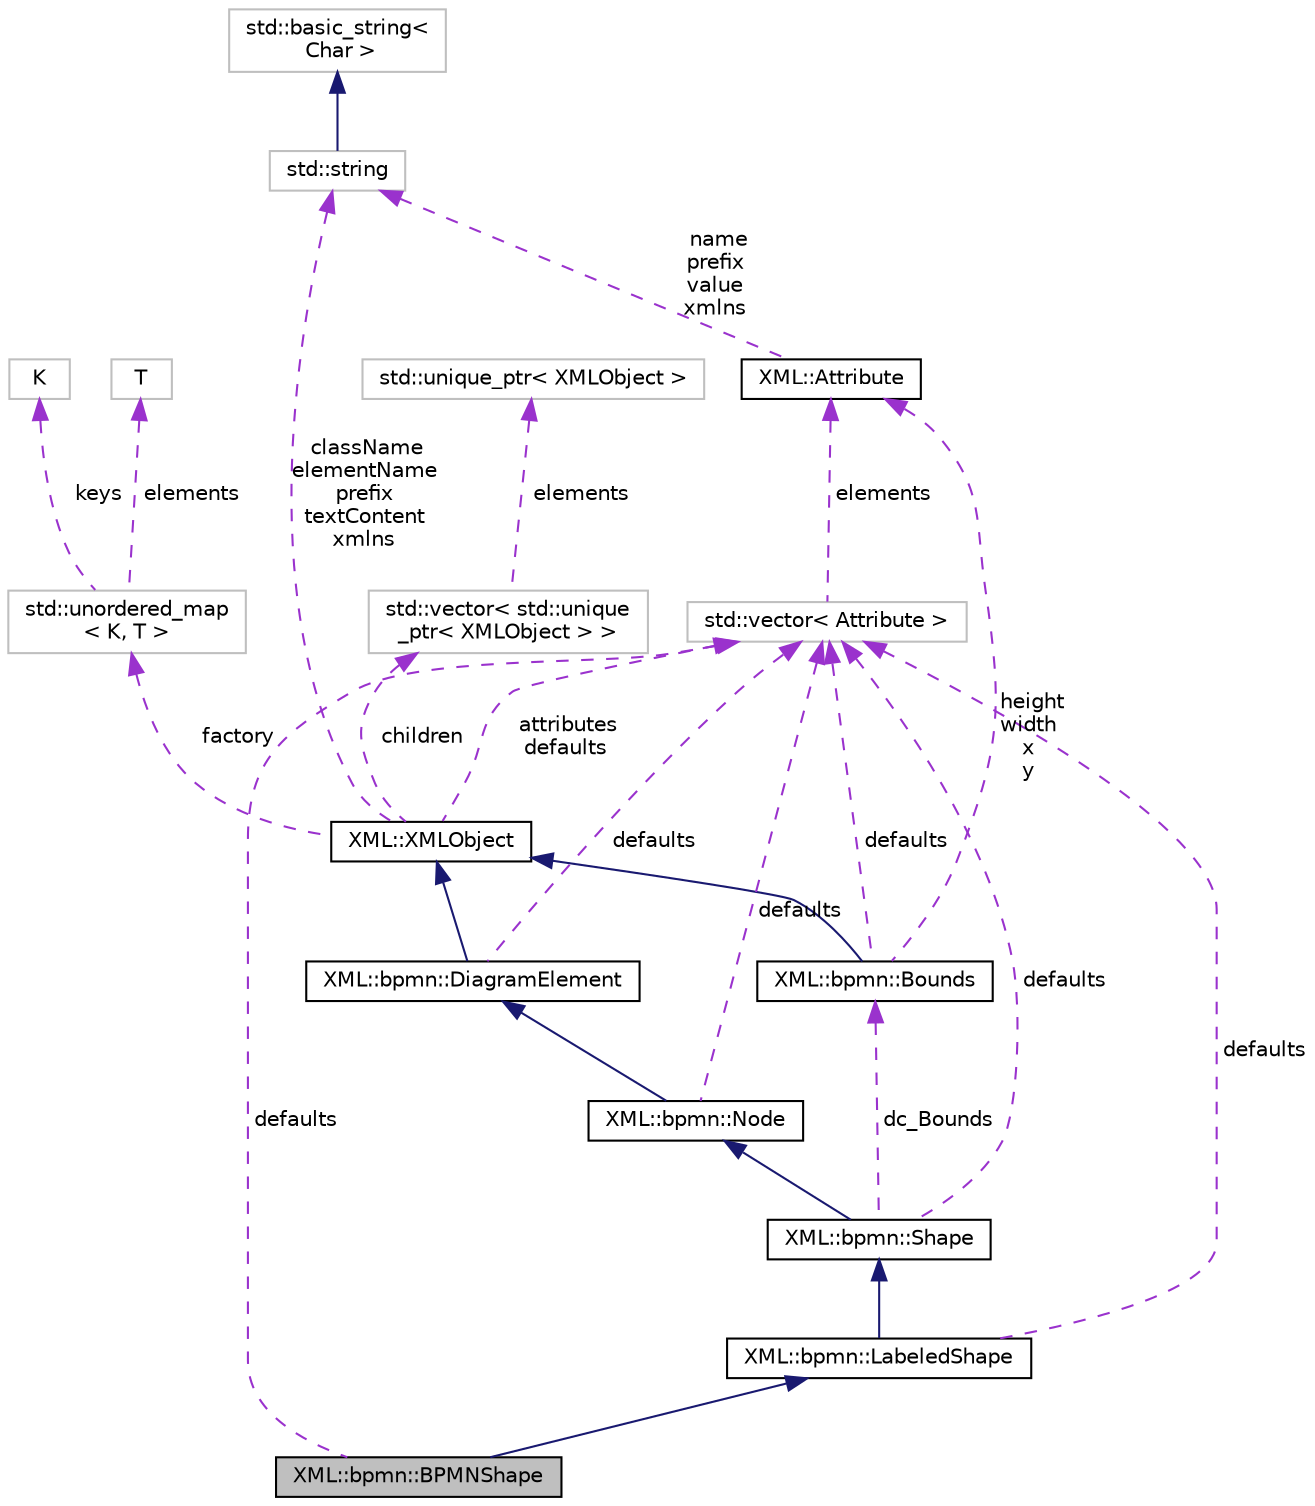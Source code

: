 digraph "XML::bpmn::BPMNShape"
{
 // LATEX_PDF_SIZE
  edge [fontname="Helvetica",fontsize="10",labelfontname="Helvetica",labelfontsize="10"];
  node [fontname="Helvetica",fontsize="10",shape=record];
  Node1 [label="XML::bpmn::BPMNShape",height=0.2,width=0.4,color="black", fillcolor="grey75", style="filled", fontcolor="black",tooltip=" "];
  Node2 -> Node1 [dir="back",color="midnightblue",fontsize="10",style="solid",fontname="Helvetica"];
  Node2 [label="XML::bpmn::LabeledShape",height=0.2,width=0.4,color="black", fillcolor="white", style="filled",URL="$classXML_1_1bpmn_1_1LabeledShape.html",tooltip=" "];
  Node3 -> Node2 [dir="back",color="midnightblue",fontsize="10",style="solid",fontname="Helvetica"];
  Node3 [label="XML::bpmn::Shape",height=0.2,width=0.4,color="black", fillcolor="white", style="filled",URL="$classXML_1_1bpmn_1_1Shape.html",tooltip=" "];
  Node4 -> Node3 [dir="back",color="midnightblue",fontsize="10",style="solid",fontname="Helvetica"];
  Node4 [label="XML::bpmn::Node",height=0.2,width=0.4,color="black", fillcolor="white", style="filled",URL="$classXML_1_1bpmn_1_1Node.html",tooltip=" "];
  Node5 -> Node4 [dir="back",color="midnightblue",fontsize="10",style="solid",fontname="Helvetica"];
  Node5 [label="XML::bpmn::DiagramElement",height=0.2,width=0.4,color="black", fillcolor="white", style="filled",URL="$classXML_1_1bpmn_1_1DiagramElement.html",tooltip=" "];
  Node6 -> Node5 [dir="back",color="midnightblue",fontsize="10",style="solid",fontname="Helvetica"];
  Node6 [label="XML::XMLObject",height=0.2,width=0.4,color="black", fillcolor="white", style="filled",URL="$classXML_1_1XMLObject.html",tooltip=" "];
  Node7 -> Node6 [dir="back",color="darkorchid3",fontsize="10",style="dashed",label=" attributes\ndefaults" ,fontname="Helvetica"];
  Node7 [label="std::vector\< Attribute \>",height=0.2,width=0.4,color="grey75", fillcolor="white", style="filled",tooltip=" "];
  Node8 -> Node7 [dir="back",color="darkorchid3",fontsize="10",style="dashed",label=" elements" ,fontname="Helvetica"];
  Node8 [label="XML::Attribute",height=0.2,width=0.4,color="black", fillcolor="white", style="filled",URL="$structXML_1_1Attribute.html",tooltip=" "];
  Node9 -> Node8 [dir="back",color="darkorchid3",fontsize="10",style="dashed",label=" name\nprefix\nvalue\nxmlns" ,fontname="Helvetica"];
  Node9 [label="std::string",height=0.2,width=0.4,color="grey75", fillcolor="white", style="filled",tooltip=" "];
  Node10 -> Node9 [dir="back",color="midnightblue",fontsize="10",style="solid",fontname="Helvetica"];
  Node10 [label="std::basic_string\<\l Char \>",height=0.2,width=0.4,color="grey75", fillcolor="white", style="filled",tooltip=" "];
  Node9 -> Node6 [dir="back",color="darkorchid3",fontsize="10",style="dashed",label=" className\nelementName\nprefix\ntextContent\nxmlns" ,fontname="Helvetica"];
  Node11 -> Node6 [dir="back",color="darkorchid3",fontsize="10",style="dashed",label=" children" ,fontname="Helvetica"];
  Node11 [label="std::vector\< std::unique\l_ptr\< XMLObject \> \>",height=0.2,width=0.4,color="grey75", fillcolor="white", style="filled",tooltip=" "];
  Node12 -> Node11 [dir="back",color="darkorchid3",fontsize="10",style="dashed",label=" elements" ,fontname="Helvetica"];
  Node12 [label="std::unique_ptr\< XMLObject \>",height=0.2,width=0.4,color="grey75", fillcolor="white", style="filled",tooltip=" "];
  Node13 -> Node6 [dir="back",color="darkorchid3",fontsize="10",style="dashed",label=" factory" ,fontname="Helvetica"];
  Node13 [label="std::unordered_map\l\< K, T \>",height=0.2,width=0.4,color="grey75", fillcolor="white", style="filled",tooltip=" "];
  Node14 -> Node13 [dir="back",color="darkorchid3",fontsize="10",style="dashed",label=" keys" ,fontname="Helvetica"];
  Node14 [label="K",height=0.2,width=0.4,color="grey75", fillcolor="white", style="filled",tooltip=" "];
  Node15 -> Node13 [dir="back",color="darkorchid3",fontsize="10",style="dashed",label=" elements" ,fontname="Helvetica"];
  Node15 [label="T",height=0.2,width=0.4,color="grey75", fillcolor="white", style="filled",tooltip=" "];
  Node7 -> Node5 [dir="back",color="darkorchid3",fontsize="10",style="dashed",label=" defaults" ,fontname="Helvetica"];
  Node7 -> Node4 [dir="back",color="darkorchid3",fontsize="10",style="dashed",label=" defaults" ,fontname="Helvetica"];
  Node7 -> Node3 [dir="back",color="darkorchid3",fontsize="10",style="dashed",label=" defaults" ,fontname="Helvetica"];
  Node16 -> Node3 [dir="back",color="darkorchid3",fontsize="10",style="dashed",label=" dc_Bounds" ,fontname="Helvetica"];
  Node16 [label="XML::bpmn::Bounds",height=0.2,width=0.4,color="black", fillcolor="white", style="filled",URL="$classXML_1_1bpmn_1_1Bounds.html",tooltip=" "];
  Node6 -> Node16 [dir="back",color="midnightblue",fontsize="10",style="solid",fontname="Helvetica"];
  Node8 -> Node16 [dir="back",color="darkorchid3",fontsize="10",style="dashed",label=" height\nwidth\nx\ny" ,fontname="Helvetica"];
  Node7 -> Node16 [dir="back",color="darkorchid3",fontsize="10",style="dashed",label=" defaults" ,fontname="Helvetica"];
  Node7 -> Node2 [dir="back",color="darkorchid3",fontsize="10",style="dashed",label=" defaults" ,fontname="Helvetica"];
  Node7 -> Node1 [dir="back",color="darkorchid3",fontsize="10",style="dashed",label=" defaults" ,fontname="Helvetica"];
}

